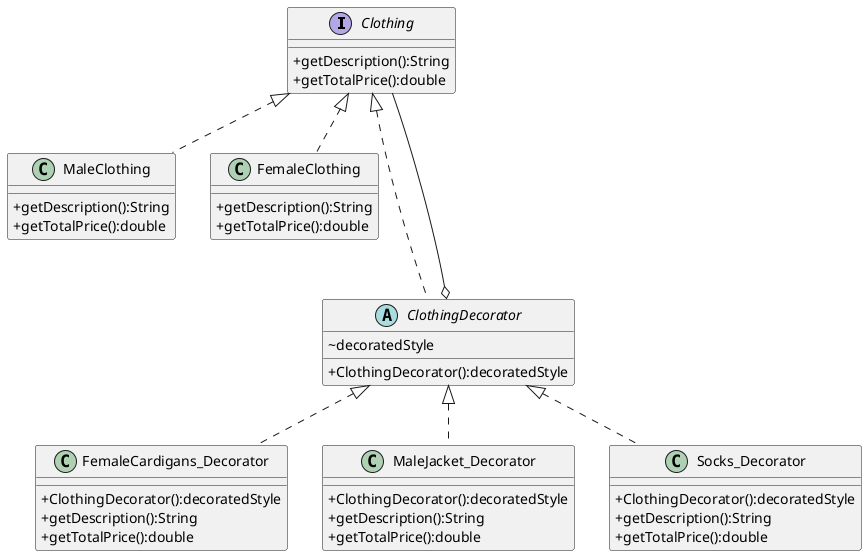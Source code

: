 @startuml
skinparam classAttributeIconSize 0
interface Clothing{
+getDescription():String
+getTotalPrice():double
}
class MaleClothing{
+getDescription():String
+getTotalPrice():double
}
class FemaleClothing{
+getDescription():String
+getTotalPrice():double
}
abstract ClothingDecorator{
~decoratedStyle
+ClothingDecorator():decoratedStyle
}
class FemaleCardigans_Decorator{
+ClothingDecorator():decoratedStyle
+getDescription():String
+getTotalPrice():double
}
class MaleJacket_Decorator{
+ClothingDecorator():decoratedStyle
+getDescription():String
+getTotalPrice():double
}
class Socks_Decorator{
+ClothingDecorator():decoratedStyle
+getDescription():String
+getTotalPrice():double
}


Clothing<|.. MaleClothing
Clothing<|.. FemaleClothing
Clothing<|.. ClothingDecorator
ClothingDecorator o--- Clothing
ClothingDecorator<|.. FemaleCardigans_Decorator
ClothingDecorator<|.. MaleJacket_Decorator
ClothingDecorator<|.. Socks_Decorator








@enduml